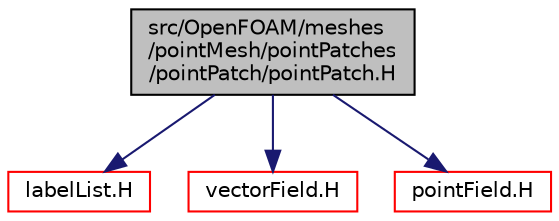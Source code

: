 digraph "src/OpenFOAM/meshes/pointMesh/pointPatches/pointPatch/pointPatch.H"
{
  bgcolor="transparent";
  edge [fontname="Helvetica",fontsize="10",labelfontname="Helvetica",labelfontsize="10"];
  node [fontname="Helvetica",fontsize="10",shape=record];
  Node0 [label="src/OpenFOAM/meshes\l/pointMesh/pointPatches\l/pointPatch/pointPatch.H",height=0.2,width=0.4,color="black", fillcolor="grey75", style="filled", fontcolor="black"];
  Node0 -> Node1 [color="midnightblue",fontsize="10",style="solid",fontname="Helvetica"];
  Node1 [label="labelList.H",height=0.2,width=0.4,color="red",URL="$a13154.html"];
  Node0 -> Node62 [color="midnightblue",fontsize="10",style="solid",fontname="Helvetica"];
  Node62 [label="vectorField.H",height=0.2,width=0.4,color="red",URL="$a10496.html"];
  Node0 -> Node99 [color="midnightblue",fontsize="10",style="solid",fontname="Helvetica"];
  Node99 [label="pointField.H",height=0.2,width=0.4,color="red",URL="$a12830.html"];
}
